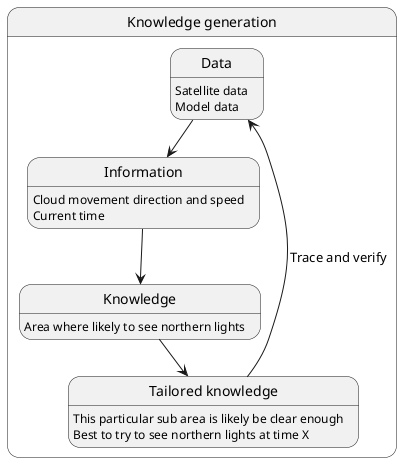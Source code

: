 @startuml

state "Knowledge generation" as kg {

state Data {
  Data : Satellite data
  Data : Model data
}

state Information {
  Information : Cloud movement direction and speed
  Information : Current time
}

state Knowledge {
  Knowledge : Area where likely to see northern lights
}

state "Tailored knowledge" as tk {
  tk : This particular sub area is likely be clear enough
  tk : Best to try to see northern lights at time X
}
}

Data --> Information
Information --> Knowledge
Knowledge --> tk
tk --> Data : Trace and verify

@enduml
